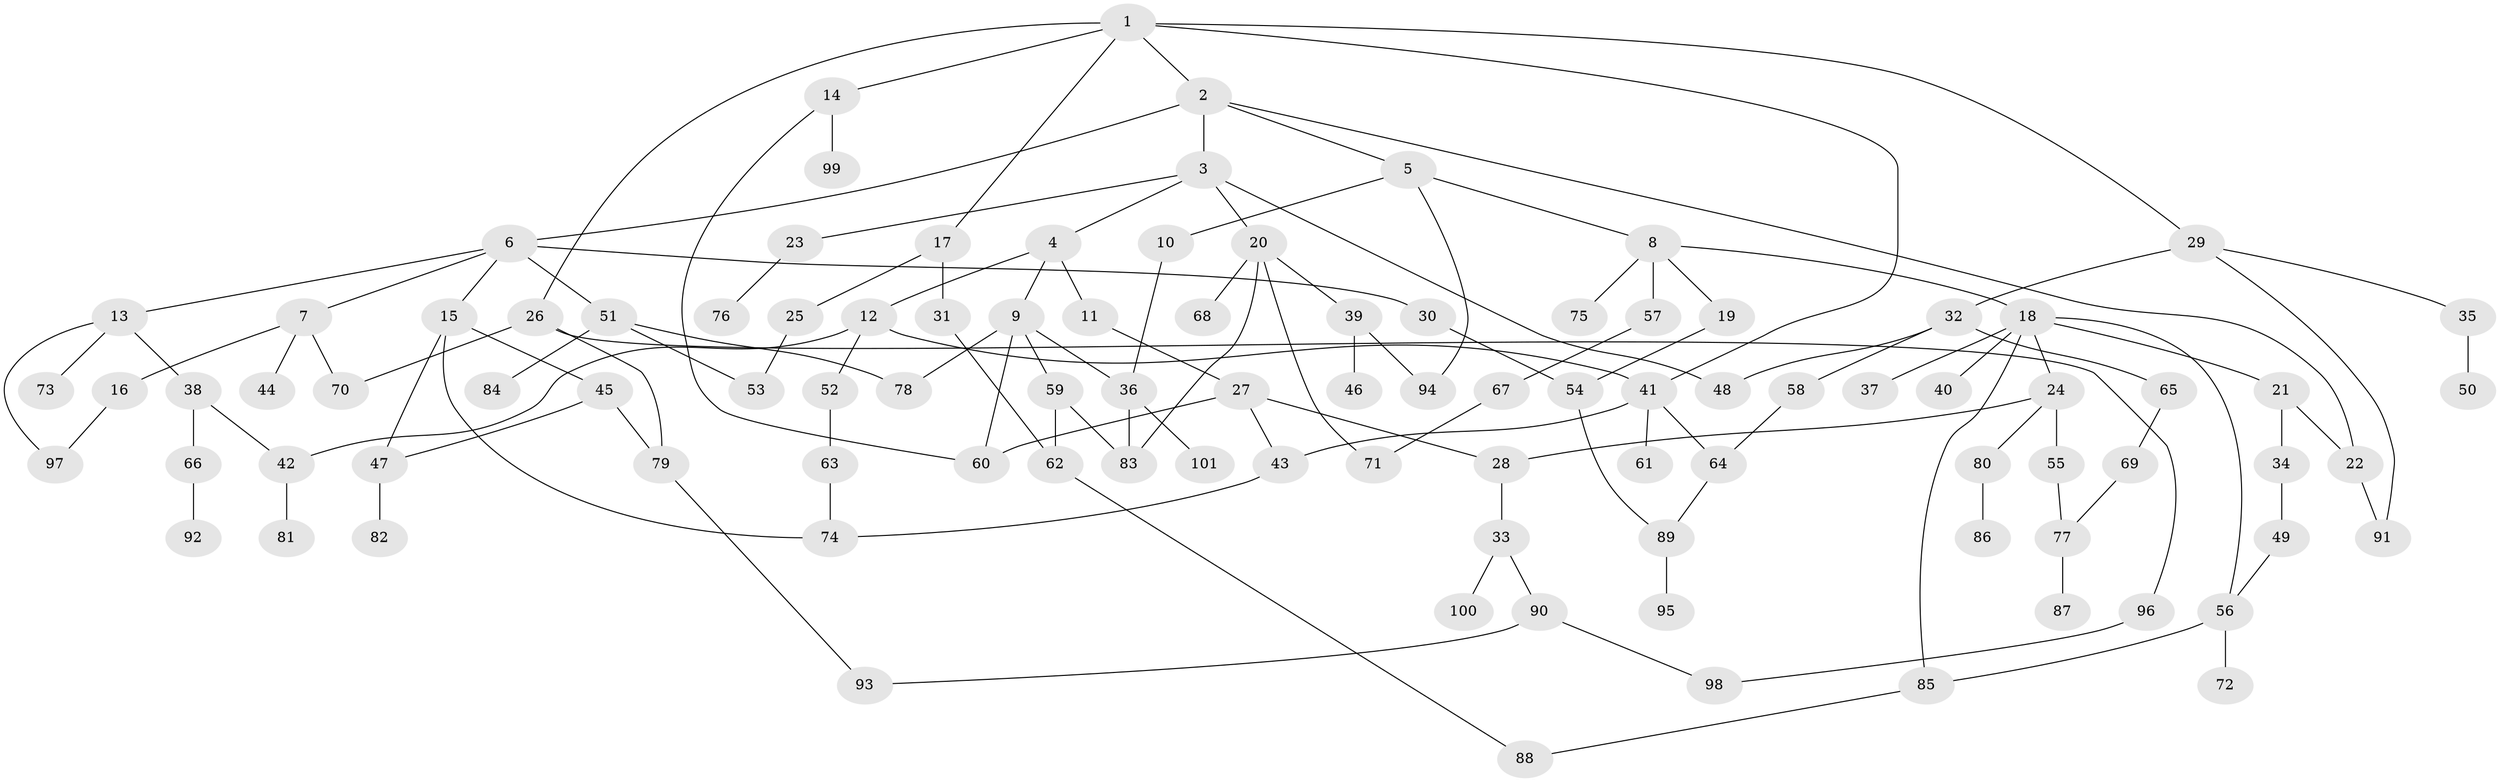 // coarse degree distribution, {8: 0.015625, 7: 0.015625, 5: 0.046875, 6: 0.03125, 4: 0.21875, 10: 0.015625, 2: 0.3125, 3: 0.15625, 1: 0.1875}
// Generated by graph-tools (version 1.1) at 2025/41/03/06/25 10:41:26]
// undirected, 101 vertices, 132 edges
graph export_dot {
graph [start="1"]
  node [color=gray90,style=filled];
  1;
  2;
  3;
  4;
  5;
  6;
  7;
  8;
  9;
  10;
  11;
  12;
  13;
  14;
  15;
  16;
  17;
  18;
  19;
  20;
  21;
  22;
  23;
  24;
  25;
  26;
  27;
  28;
  29;
  30;
  31;
  32;
  33;
  34;
  35;
  36;
  37;
  38;
  39;
  40;
  41;
  42;
  43;
  44;
  45;
  46;
  47;
  48;
  49;
  50;
  51;
  52;
  53;
  54;
  55;
  56;
  57;
  58;
  59;
  60;
  61;
  62;
  63;
  64;
  65;
  66;
  67;
  68;
  69;
  70;
  71;
  72;
  73;
  74;
  75;
  76;
  77;
  78;
  79;
  80;
  81;
  82;
  83;
  84;
  85;
  86;
  87;
  88;
  89;
  90;
  91;
  92;
  93;
  94;
  95;
  96;
  97;
  98;
  99;
  100;
  101;
  1 -- 2;
  1 -- 14;
  1 -- 17;
  1 -- 26;
  1 -- 29;
  1 -- 41;
  2 -- 3;
  2 -- 5;
  2 -- 6;
  2 -- 22;
  3 -- 4;
  3 -- 20;
  3 -- 23;
  3 -- 48;
  4 -- 9;
  4 -- 11;
  4 -- 12;
  5 -- 8;
  5 -- 10;
  5 -- 94;
  6 -- 7;
  6 -- 13;
  6 -- 15;
  6 -- 30;
  6 -- 51;
  7 -- 16;
  7 -- 44;
  7 -- 70;
  8 -- 18;
  8 -- 19;
  8 -- 57;
  8 -- 75;
  9 -- 36;
  9 -- 59;
  9 -- 60;
  9 -- 78;
  10 -- 36;
  11 -- 27;
  12 -- 42;
  12 -- 52;
  12 -- 41;
  13 -- 38;
  13 -- 73;
  13 -- 97;
  14 -- 99;
  14 -- 60;
  15 -- 45;
  15 -- 47;
  15 -- 74;
  16 -- 97;
  17 -- 25;
  17 -- 31;
  18 -- 21;
  18 -- 24;
  18 -- 37;
  18 -- 40;
  18 -- 85;
  18 -- 56;
  19 -- 54;
  20 -- 39;
  20 -- 68;
  20 -- 83;
  20 -- 71;
  21 -- 34;
  21 -- 22;
  22 -- 91;
  23 -- 76;
  24 -- 55;
  24 -- 80;
  24 -- 28;
  25 -- 53;
  26 -- 70;
  26 -- 79;
  26 -- 96;
  27 -- 28;
  27 -- 60;
  27 -- 43;
  28 -- 33;
  29 -- 32;
  29 -- 35;
  29 -- 91;
  30 -- 54;
  31 -- 62;
  32 -- 48;
  32 -- 58;
  32 -- 65;
  33 -- 90;
  33 -- 100;
  34 -- 49;
  35 -- 50;
  36 -- 101;
  36 -- 83;
  38 -- 66;
  38 -- 42;
  39 -- 46;
  39 -- 94;
  41 -- 43;
  41 -- 61;
  41 -- 64;
  42 -- 81;
  43 -- 74;
  45 -- 47;
  45 -- 79;
  47 -- 82;
  49 -- 56;
  51 -- 78;
  51 -- 84;
  51 -- 53;
  52 -- 63;
  54 -- 89;
  55 -- 77;
  56 -- 72;
  56 -- 85;
  57 -- 67;
  58 -- 64;
  59 -- 62;
  59 -- 83;
  62 -- 88;
  63 -- 74;
  64 -- 89;
  65 -- 69;
  66 -- 92;
  67 -- 71;
  69 -- 77;
  77 -- 87;
  79 -- 93;
  80 -- 86;
  85 -- 88;
  89 -- 95;
  90 -- 98;
  90 -- 93;
  96 -- 98;
}
